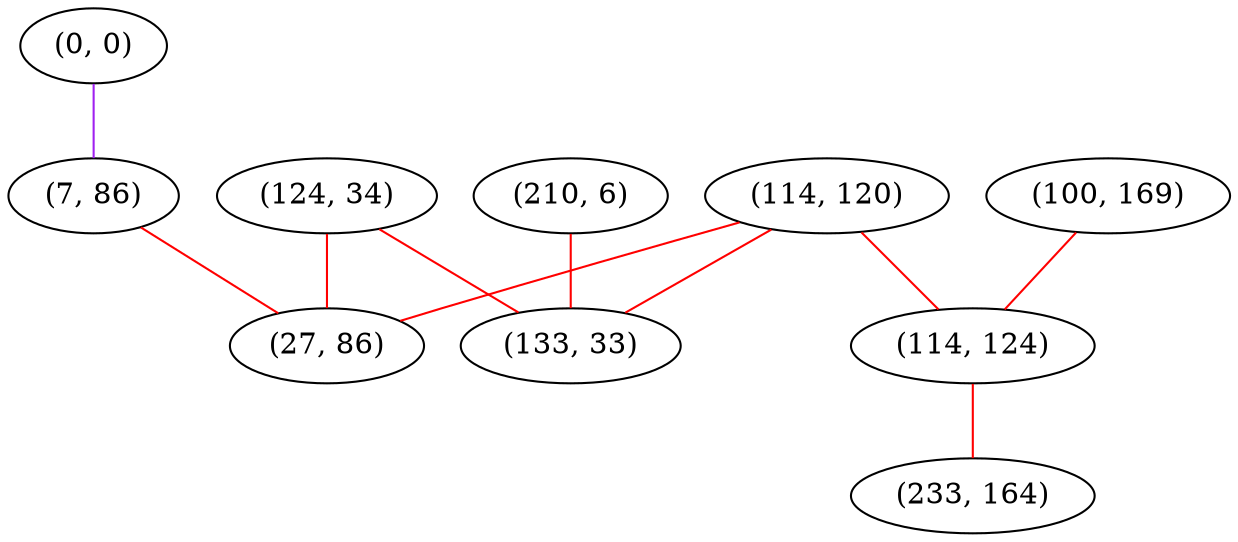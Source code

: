 graph "" {
"(0, 0)";
"(100, 169)";
"(114, 120)";
"(124, 34)";
"(210, 6)";
"(114, 124)";
"(233, 164)";
"(133, 33)";
"(7, 86)";
"(27, 86)";
"(0, 0)" -- "(7, 86)"  [color=purple, key=0, weight=4];
"(100, 169)" -- "(114, 124)"  [color=red, key=0, weight=1];
"(114, 120)" -- "(133, 33)"  [color=red, key=0, weight=1];
"(114, 120)" -- "(114, 124)"  [color=red, key=0, weight=1];
"(114, 120)" -- "(27, 86)"  [color=red, key=0, weight=1];
"(124, 34)" -- "(133, 33)"  [color=red, key=0, weight=1];
"(124, 34)" -- "(27, 86)"  [color=red, key=0, weight=1];
"(210, 6)" -- "(133, 33)"  [color=red, key=0, weight=1];
"(114, 124)" -- "(233, 164)"  [color=red, key=0, weight=1];
"(7, 86)" -- "(27, 86)"  [color=red, key=0, weight=1];
}

